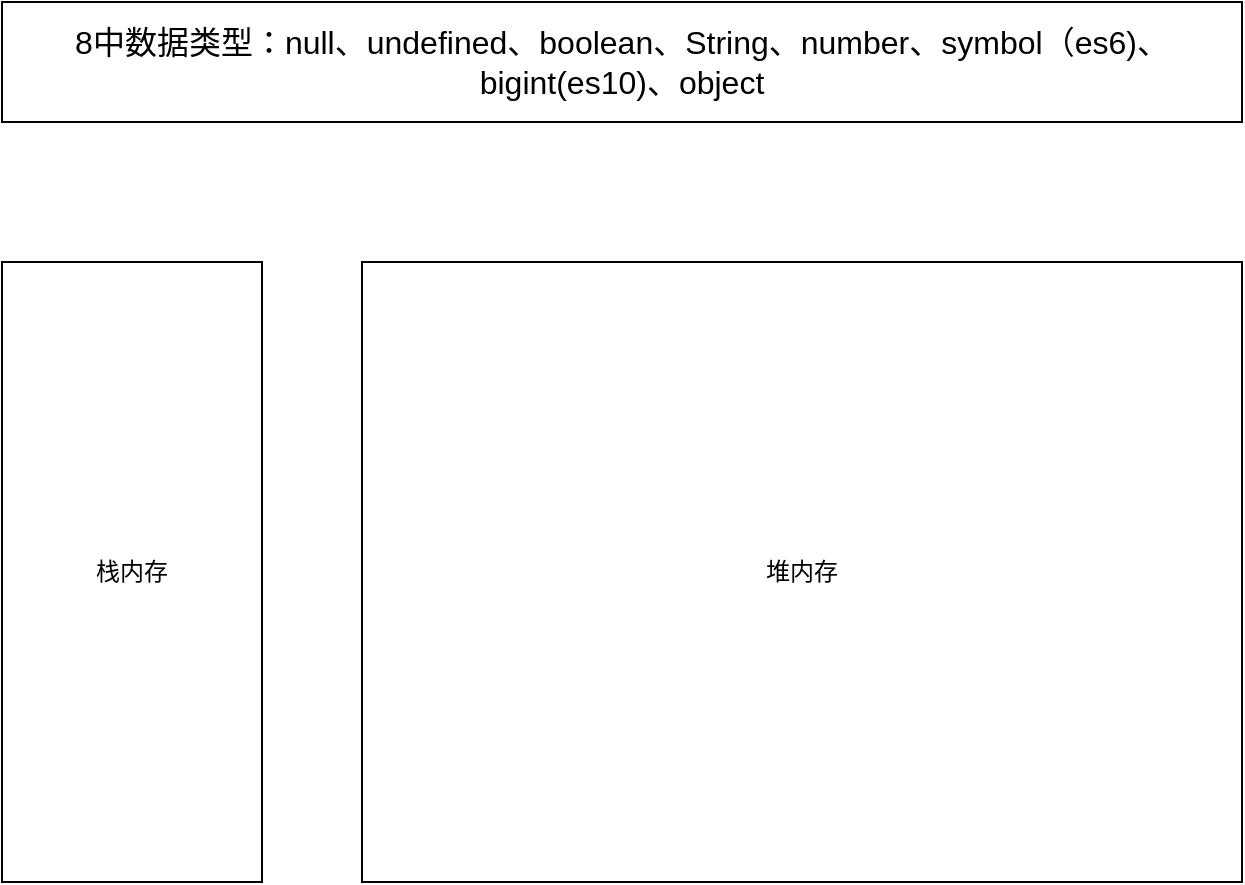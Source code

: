 <mxfile>
    <diagram id="R9Js4_f8YXsKOcbmmtQ3" name="第 1 页">
        <mxGraphModel dx="1146" dy="659" grid="1" gridSize="10" guides="1" tooltips="1" connect="1" arrows="1" fold="1" page="1" pageScale="1" pageWidth="850" pageHeight="1100" math="0" shadow="0">
            <root>
                <mxCell id="0"/>
                <mxCell id="1" parent="0"/>
                <mxCell id="2" value="&lt;font size=&quot;3&quot;&gt;8中数据类型：null、undefined、boolean、String、number、symbol（es6)、bigint(es10)、object&lt;/font&gt;" style="rounded=0;whiteSpace=wrap;html=1;" vertex="1" parent="1">
                    <mxGeometry x="90" y="100" width="620" height="60" as="geometry"/>
                </mxCell>
                <mxCell id="3" value="栈内存" style="rounded=0;whiteSpace=wrap;html=1;" vertex="1" parent="1">
                    <mxGeometry x="90" y="230" width="130" height="310" as="geometry"/>
                </mxCell>
                <mxCell id="4" value="堆内存" style="rounded=0;whiteSpace=wrap;html=1;" vertex="1" parent="1">
                    <mxGeometry x="270" y="230" width="440" height="310" as="geometry"/>
                </mxCell>
            </root>
        </mxGraphModel>
    </diagram>
</mxfile>